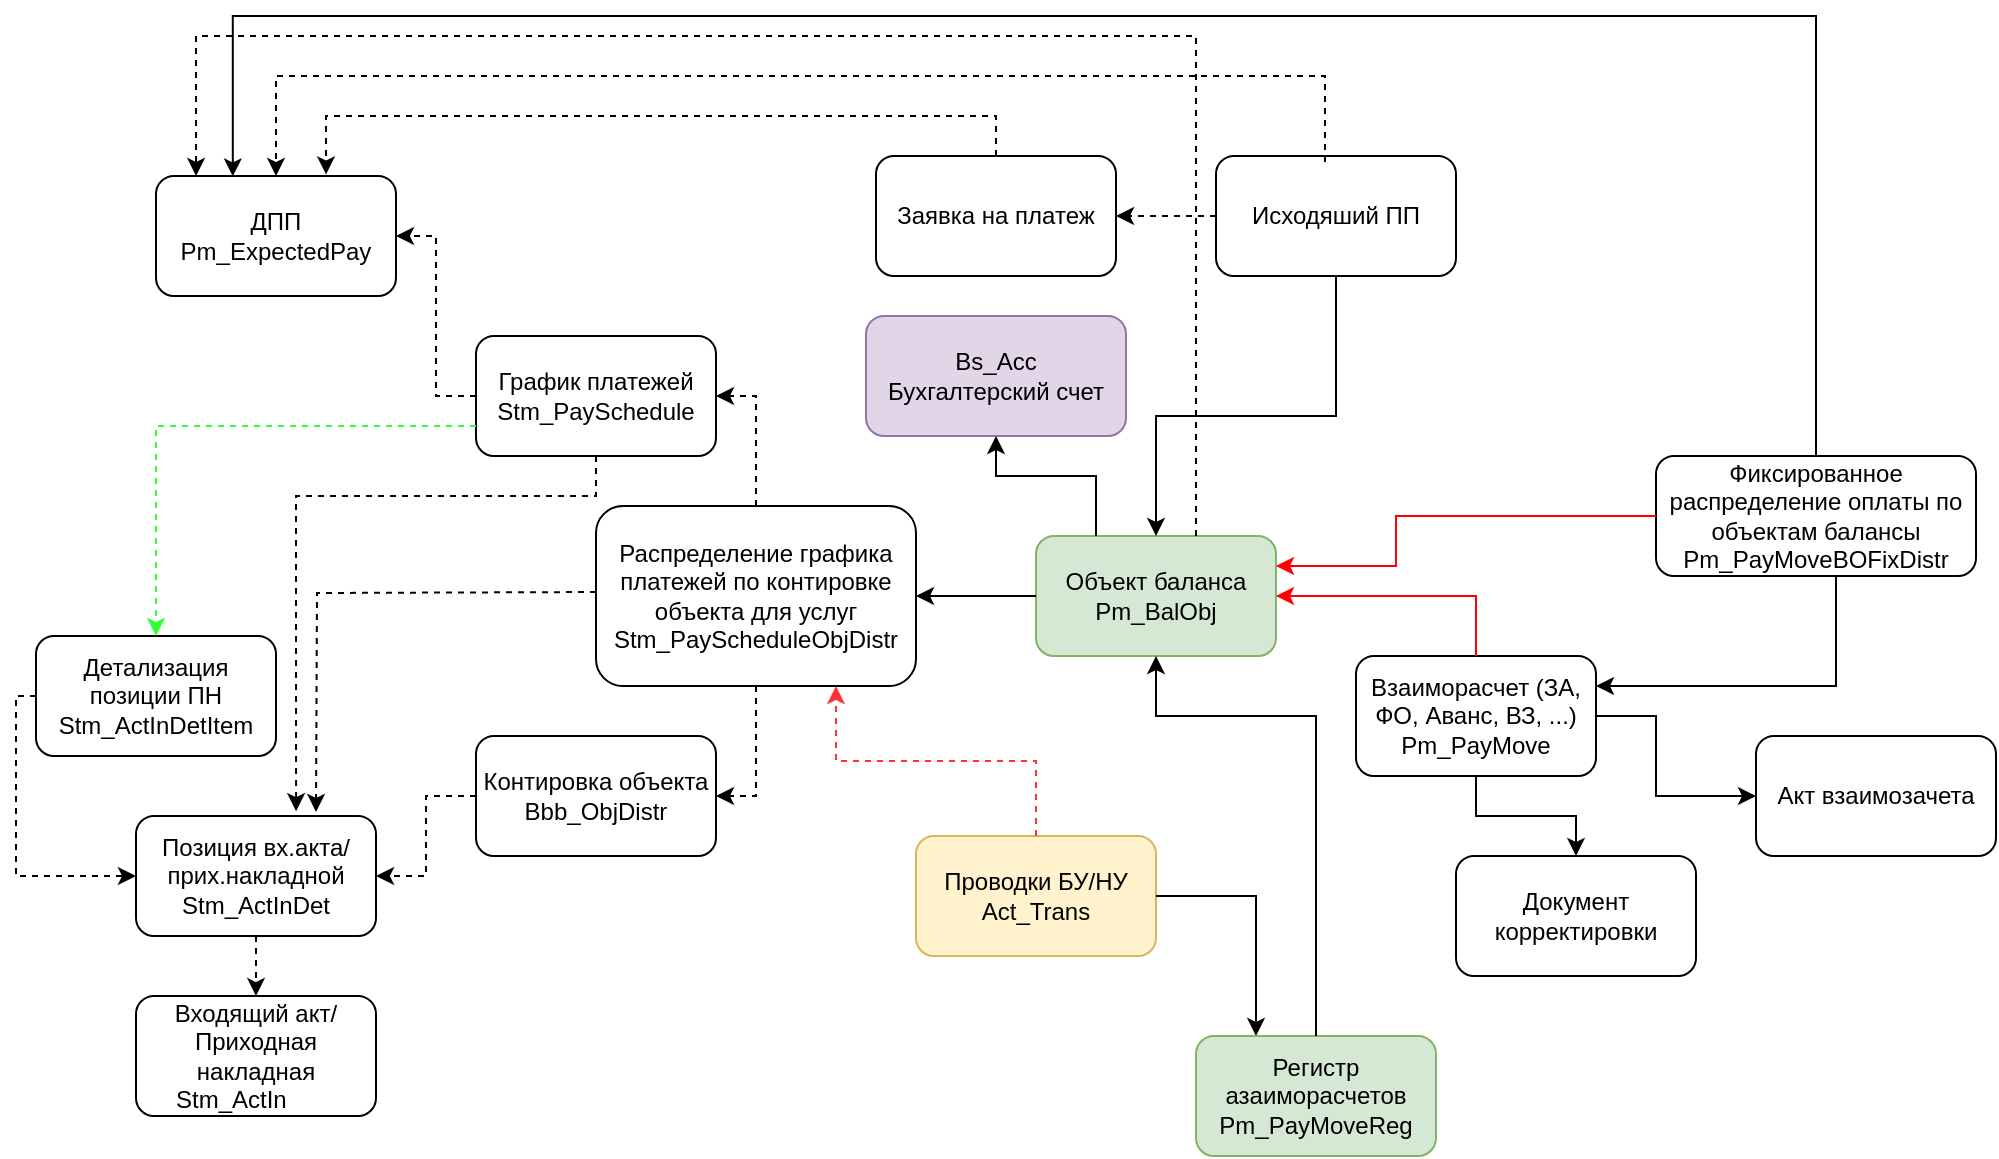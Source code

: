<mxfile version="24.7.17">
  <diagram name="Страница — 1" id="mMOBICxIkNKmUAw4Ev73">
    <mxGraphModel dx="1036" dy="606" grid="1" gridSize="10" guides="1" tooltips="1" connect="1" arrows="1" fold="1" page="1" pageScale="1" pageWidth="827" pageHeight="1169" math="0" shadow="0">
      <root>
        <mxCell id="0" />
        <mxCell id="1" parent="0" />
        <mxCell id="7bioH_nd2V7KPUp3CB42-1" value="ДПП&lt;div&gt;Pm_ExpectedPay&lt;/div&gt;" style="rounded=1;whiteSpace=wrap;html=1;" parent="1" vertex="1">
          <mxGeometry x="80" y="100" width="120" height="60" as="geometry" />
        </mxCell>
        <mxCell id="7bioH_nd2V7KPUp3CB42-7" style="edgeStyle=orthogonalEdgeStyle;rounded=0;orthogonalLoop=1;jettySize=auto;html=1;entryX=1;entryY=0.5;entryDx=0;entryDy=0;dashed=1;" parent="1" source="7bioH_nd2V7KPUp3CB42-2" target="7bioH_nd2V7KPUp3CB42-1" edge="1">
          <mxGeometry relative="1" as="geometry" />
        </mxCell>
        <mxCell id="7bioH_nd2V7KPUp3CB42-2" value="График платежей&lt;div&gt;Stm_PaySchedule&lt;/div&gt;" style="rounded=1;whiteSpace=wrap;html=1;" parent="1" vertex="1">
          <mxGeometry x="240" y="180" width="120" height="60" as="geometry" />
        </mxCell>
        <mxCell id="7bioH_nd2V7KPUp3CB42-8" style="edgeStyle=orthogonalEdgeStyle;rounded=0;orthogonalLoop=1;jettySize=auto;html=1;entryX=1;entryY=0.5;entryDx=0;entryDy=0;dashed=1;" parent="1" source="7bioH_nd2V7KPUp3CB42-3" target="7bioH_nd2V7KPUp3CB42-2" edge="1">
          <mxGeometry relative="1" as="geometry" />
        </mxCell>
        <mxCell id="7bioH_nd2V7KPUp3CB42-10" style="edgeStyle=orthogonalEdgeStyle;rounded=0;orthogonalLoop=1;jettySize=auto;html=1;entryX=1;entryY=0.5;entryDx=0;entryDy=0;dashed=1;" parent="1" source="7bioH_nd2V7KPUp3CB42-3" target="7bioH_nd2V7KPUp3CB42-4" edge="1">
          <mxGeometry relative="1" as="geometry" />
        </mxCell>
        <mxCell id="7bioH_nd2V7KPUp3CB42-3" value="Распределение графика платежей по контировке объекта для услуг&lt;div&gt;Stm_PayScheduleObjDistr&lt;/div&gt;" style="rounded=1;whiteSpace=wrap;html=1;" parent="1" vertex="1">
          <mxGeometry x="300" y="265" width="160" height="90" as="geometry" />
        </mxCell>
        <mxCell id="7bioH_nd2V7KPUp3CB42-4" value="Контировка объекта&lt;div&gt;Bbb_ObjDistr&lt;/div&gt;" style="rounded=1;whiteSpace=wrap;html=1;" parent="1" vertex="1">
          <mxGeometry x="240" y="380" width="120" height="60" as="geometry" />
        </mxCell>
        <mxCell id="7bioH_nd2V7KPUp3CB42-5" value="Объект баланса&lt;div&gt;Pm_BalObj&lt;/div&gt;" style="rounded=1;whiteSpace=wrap;html=1;fillColor=#d5e8d4;strokeColor=#82b366;" parent="1" vertex="1">
          <mxGeometry x="520" y="280" width="120" height="60" as="geometry" />
        </mxCell>
        <mxCell id="jbhbq6dylC6eMSWyse1I-1" value="Позиция вх.акта/прих.накладной&lt;div&gt;Stm_ActInDet&lt;/div&gt;" style="rounded=1;whiteSpace=wrap;html=1;" parent="1" vertex="1">
          <mxGeometry x="70" y="420" width="120" height="60" as="geometry" />
        </mxCell>
        <mxCell id="jbhbq6dylC6eMSWyse1I-2" value="Входящий акт/ Приходная накладная&lt;div&gt;Stm_ActIn&lt;span style=&quot;white-space: pre;&quot;&gt;&#x9;&lt;/span&gt;&lt;/div&gt;" style="rounded=1;whiteSpace=wrap;html=1;" parent="1" vertex="1">
          <mxGeometry x="70" y="510" width="120" height="60" as="geometry" />
        </mxCell>
        <mxCell id="jbhbq6dylC6eMSWyse1I-5" style="edgeStyle=orthogonalEdgeStyle;rounded=0;orthogonalLoop=1;jettySize=auto;html=1;dashed=1;exitX=0;exitY=0.5;exitDx=0;exitDy=0;entryX=1;entryY=0.5;entryDx=0;entryDy=0;" parent="1" source="7bioH_nd2V7KPUp3CB42-4" target="jbhbq6dylC6eMSWyse1I-1" edge="1">
          <mxGeometry relative="1" as="geometry">
            <mxPoint x="440" y="450" as="sourcePoint" />
            <mxPoint x="200" y="451" as="targetPoint" />
          </mxGeometry>
        </mxCell>
        <mxCell id="jbhbq6dylC6eMSWyse1I-6" style="edgeStyle=orthogonalEdgeStyle;rounded=0;orthogonalLoop=1;jettySize=auto;html=1;dashed=1;exitX=0.5;exitY=1;exitDx=0;exitDy=0;" parent="1" source="jbhbq6dylC6eMSWyse1I-1" edge="1">
          <mxGeometry relative="1" as="geometry">
            <mxPoint x="310" y="520" as="sourcePoint" />
            <mxPoint x="130" y="510" as="targetPoint" />
          </mxGeometry>
        </mxCell>
        <mxCell id="jbhbq6dylC6eMSWyse1I-9" value="Взаиморасчет (ЗА, ФО, Аванс, ВЗ, ...)&lt;br&gt;&lt;div&gt;Pm_PayMove&lt;/div&gt;" style="rounded=1;whiteSpace=wrap;html=1;" parent="1" vertex="1">
          <mxGeometry x="680" y="340" width="120" height="60" as="geometry" />
        </mxCell>
        <mxCell id="jbhbq6dylC6eMSWyse1I-10" style="edgeStyle=orthogonalEdgeStyle;rounded=0;orthogonalLoop=1;jettySize=auto;html=1;entryX=1;entryY=0.5;entryDx=0;entryDy=0;exitX=0;exitY=0.5;exitDx=0;exitDy=0;" parent="1" source="7bioH_nd2V7KPUp3CB42-5" target="7bioH_nd2V7KPUp3CB42-3" edge="1">
          <mxGeometry relative="1" as="geometry">
            <mxPoint x="700" y="110" as="sourcePoint" />
            <mxPoint x="350" y="-110" as="targetPoint" />
            <Array as="points">
              <mxPoint x="520" y="310" />
              <mxPoint x="520" y="310" />
            </Array>
          </mxGeometry>
        </mxCell>
        <mxCell id="jbhbq6dylC6eMSWyse1I-11" value="Проводки БУ/НУ&lt;br&gt;&lt;div&gt;Асt_Trans&lt;/div&gt;" style="rounded=1;whiteSpace=wrap;html=1;fillColor=#fff2cc;strokeColor=#d6b656;" parent="1" vertex="1">
          <mxGeometry x="460" y="430" width="120" height="60" as="geometry" />
        </mxCell>
        <mxCell id="jbhbq6dylC6eMSWyse1I-12" style="edgeStyle=orthogonalEdgeStyle;rounded=0;orthogonalLoop=1;jettySize=auto;html=1;entryX=0.75;entryY=1;entryDx=0;entryDy=0;dashed=1;exitX=0.5;exitY=0;exitDx=0;exitDy=0;strokeColor=#FF3333;" parent="1" source="jbhbq6dylC6eMSWyse1I-11" target="7bioH_nd2V7KPUp3CB42-3" edge="1">
          <mxGeometry relative="1" as="geometry">
            <mxPoint x="440" y="450" as="sourcePoint" />
            <mxPoint x="480" y="475" as="targetPoint" />
          </mxGeometry>
        </mxCell>
        <mxCell id="jbhbq6dylC6eMSWyse1I-13" style="edgeStyle=orthogonalEdgeStyle;rounded=0;orthogonalLoop=1;jettySize=auto;html=1;exitX=1;exitY=0.5;exitDx=0;exitDy=0;entryX=0.25;entryY=0;entryDx=0;entryDy=0;" parent="1" source="jbhbq6dylC6eMSWyse1I-11" target="jbhbq6dylC6eMSWyse1I-42" edge="1">
          <mxGeometry relative="1" as="geometry">
            <mxPoint x="580" y="575" as="sourcePoint" />
            <mxPoint x="560" y="470" as="targetPoint" />
          </mxGeometry>
        </mxCell>
        <mxCell id="jbhbq6dylC6eMSWyse1I-14" style="edgeStyle=orthogonalEdgeStyle;rounded=0;orthogonalLoop=1;jettySize=auto;html=1;entryX=1;entryY=0.5;entryDx=0;entryDy=0;exitX=0.5;exitY=0;exitDx=0;exitDy=0;strokeColor=#FF0000;" parent="1" source="jbhbq6dylC6eMSWyse1I-9" target="7bioH_nd2V7KPUp3CB42-5" edge="1">
          <mxGeometry relative="1" as="geometry">
            <mxPoint x="780" y="250" as="sourcePoint" />
            <mxPoint x="720" y="250" as="targetPoint" />
            <Array as="points">
              <mxPoint x="740" y="310" />
            </Array>
          </mxGeometry>
        </mxCell>
        <mxCell id="jbhbq6dylC6eMSWyse1I-15" value="Заявка на платеж" style="rounded=1;whiteSpace=wrap;html=1;" parent="1" vertex="1">
          <mxGeometry x="440" y="90" width="120" height="60" as="geometry" />
        </mxCell>
        <mxCell id="jbhbq6dylC6eMSWyse1I-16" value="Исходяший ПП" style="rounded=1;whiteSpace=wrap;html=1;" parent="1" vertex="1">
          <mxGeometry x="610" y="90" width="120" height="60" as="geometry" />
        </mxCell>
        <mxCell id="jbhbq6dylC6eMSWyse1I-17" style="edgeStyle=orthogonalEdgeStyle;rounded=0;orthogonalLoop=1;jettySize=auto;html=1;entryX=0.5;entryY=0;entryDx=0;entryDy=0;exitX=0.5;exitY=1;exitDx=0;exitDy=0;" parent="1" source="jbhbq6dylC6eMSWyse1I-16" target="7bioH_nd2V7KPUp3CB42-5" edge="1">
          <mxGeometry relative="1" as="geometry">
            <mxPoint x="670" y="160" as="sourcePoint" />
            <mxPoint x="680" y="220" as="targetPoint" />
            <Array as="points">
              <mxPoint x="670" y="220" />
              <mxPoint x="580" y="220" />
            </Array>
          </mxGeometry>
        </mxCell>
        <mxCell id="jbhbq6dylC6eMSWyse1I-19" style="edgeStyle=orthogonalEdgeStyle;rounded=0;orthogonalLoop=1;jettySize=auto;html=1;entryX=0.712;entryY=-0.014;entryDx=0;entryDy=0;dashed=1;entryPerimeter=0;exitX=0.5;exitY=0;exitDx=0;exitDy=0;" parent="1" source="jbhbq6dylC6eMSWyse1I-15" target="7bioH_nd2V7KPUp3CB42-1" edge="1">
          <mxGeometry relative="1" as="geometry">
            <mxPoint x="450" y="175" as="sourcePoint" />
            <mxPoint x="430" y="120" as="targetPoint" />
            <Array as="points">
              <mxPoint x="500" y="70" />
              <mxPoint x="165" y="70" />
              <mxPoint x="165" y="99" />
            </Array>
          </mxGeometry>
        </mxCell>
        <mxCell id="jbhbq6dylC6eMSWyse1I-21" style="edgeStyle=orthogonalEdgeStyle;rounded=0;orthogonalLoop=1;jettySize=auto;html=1;dashed=1;exitX=0.454;exitY=0.05;exitDx=0;exitDy=0;exitPerimeter=0;entryX=0.5;entryY=0;entryDx=0;entryDy=0;" parent="1" source="jbhbq6dylC6eMSWyse1I-16" target="7bioH_nd2V7KPUp3CB42-1" edge="1">
          <mxGeometry relative="1" as="geometry">
            <mxPoint x="1009" y="100" as="sourcePoint" />
            <mxPoint x="130" y="90" as="targetPoint" />
            <Array as="points">
              <mxPoint x="665" y="50" />
              <mxPoint x="140" y="50" />
            </Array>
          </mxGeometry>
        </mxCell>
        <mxCell id="jbhbq6dylC6eMSWyse1I-22" style="edgeStyle=orthogonalEdgeStyle;rounded=0;orthogonalLoop=1;jettySize=auto;html=1;entryX=1;entryY=0.5;entryDx=0;entryDy=0;dashed=1;exitX=0;exitY=0.5;exitDx=0;exitDy=0;" parent="1" source="jbhbq6dylC6eMSWyse1I-16" target="jbhbq6dylC6eMSWyse1I-15" edge="1">
          <mxGeometry relative="1" as="geometry">
            <mxPoint x="520" y="225" as="sourcePoint" />
            <mxPoint x="500" y="170" as="targetPoint" />
          </mxGeometry>
        </mxCell>
        <mxCell id="jbhbq6dylC6eMSWyse1I-30" value="Документ корректировки" style="rounded=1;whiteSpace=wrap;html=1;" parent="1" vertex="1">
          <mxGeometry x="730" y="440" width="120" height="60" as="geometry" />
        </mxCell>
        <mxCell id="jbhbq6dylC6eMSWyse1I-31" style="edgeStyle=orthogonalEdgeStyle;rounded=0;orthogonalLoop=1;jettySize=auto;html=1;entryX=0.5;entryY=0;entryDx=0;entryDy=0;" parent="1" source="jbhbq6dylC6eMSWyse1I-9" target="jbhbq6dylC6eMSWyse1I-30" edge="1">
          <mxGeometry relative="1" as="geometry">
            <mxPoint x="950" y="400" as="sourcePoint" />
            <mxPoint x="850" y="370" as="targetPoint" />
            <Array as="points">
              <mxPoint x="740" y="420" />
              <mxPoint x="790" y="420" />
            </Array>
          </mxGeometry>
        </mxCell>
        <mxCell id="jbhbq6dylC6eMSWyse1I-32" value="Акт взаимозачета" style="rounded=1;whiteSpace=wrap;html=1;" parent="1" vertex="1">
          <mxGeometry x="880" y="380" width="120" height="60" as="geometry" />
        </mxCell>
        <mxCell id="jbhbq6dylC6eMSWyse1I-33" style="edgeStyle=orthogonalEdgeStyle;rounded=0;orthogonalLoop=1;jettySize=auto;html=1;entryX=0;entryY=0.5;entryDx=0;entryDy=0;exitX=1;exitY=0.5;exitDx=0;exitDy=0;" parent="1" source="jbhbq6dylC6eMSWyse1I-9" target="jbhbq6dylC6eMSWyse1I-32" edge="1">
          <mxGeometry relative="1" as="geometry">
            <mxPoint x="940" y="340" as="sourcePoint" />
            <mxPoint x="990" y="380" as="targetPoint" />
            <Array as="points">
              <mxPoint x="830" y="370" />
              <mxPoint x="830" y="410" />
            </Array>
          </mxGeometry>
        </mxCell>
        <mxCell id="jbhbq6dylC6eMSWyse1I-34" value="Детализация позиции ПН&lt;div&gt;Stm_ActInDetItem&lt;/div&gt;" style="rounded=1;whiteSpace=wrap;html=1;" parent="1" vertex="1">
          <mxGeometry x="20" y="330" width="120" height="60" as="geometry" />
        </mxCell>
        <mxCell id="jbhbq6dylC6eMSWyse1I-35" style="edgeStyle=orthogonalEdgeStyle;rounded=0;orthogonalLoop=1;jettySize=auto;html=1;dashed=1;exitX=0;exitY=0.5;exitDx=0;exitDy=0;entryX=0;entryY=0.5;entryDx=0;entryDy=0;" parent="1" source="jbhbq6dylC6eMSWyse1I-34" target="jbhbq6dylC6eMSWyse1I-1" edge="1">
          <mxGeometry relative="1" as="geometry">
            <mxPoint x="310" y="490" as="sourcePoint" />
            <mxPoint x="200" y="460" as="targetPoint" />
            <Array as="points">
              <mxPoint x="10" y="360" />
              <mxPoint x="10" y="450" />
            </Array>
          </mxGeometry>
        </mxCell>
        <mxCell id="jbhbq6dylC6eMSWyse1I-37" style="edgeStyle=orthogonalEdgeStyle;rounded=0;orthogonalLoop=1;jettySize=auto;html=1;dashed=1;exitX=0.5;exitY=1;exitDx=0;exitDy=0;entryX=0.667;entryY=-0.04;entryDx=0;entryDy=0;entryPerimeter=0;" parent="1" source="7bioH_nd2V7KPUp3CB42-2" target="jbhbq6dylC6eMSWyse1I-1" edge="1">
          <mxGeometry relative="1" as="geometry">
            <mxPoint x="220" y="380" as="sourcePoint" />
            <mxPoint x="180" y="300" as="targetPoint" />
            <Array as="points">
              <mxPoint x="300" y="260" />
              <mxPoint x="150" y="260" />
            </Array>
          </mxGeometry>
        </mxCell>
        <mxCell id="jbhbq6dylC6eMSWyse1I-39" value="Фиксированное распределение оплаты по объектам балансы&lt;br&gt;&lt;div&gt;Pm_PayMoveBOFixDistr&lt;/div&gt;" style="rounded=1;whiteSpace=wrap;html=1;" parent="1" vertex="1">
          <mxGeometry x="830" y="240" width="160" height="60" as="geometry" />
        </mxCell>
        <mxCell id="jbhbq6dylC6eMSWyse1I-40" style="edgeStyle=orthogonalEdgeStyle;rounded=0;orthogonalLoop=1;jettySize=auto;html=1;entryX=1;entryY=0.25;entryDx=0;entryDy=0;exitX=0.5;exitY=1;exitDx=0;exitDy=0;" parent="1" source="jbhbq6dylC6eMSWyse1I-39" target="jbhbq6dylC6eMSWyse1I-9" edge="1">
          <mxGeometry relative="1" as="geometry">
            <mxPoint x="950" y="200" as="sourcePoint" />
            <mxPoint x="1000" y="240" as="targetPoint" />
            <Array as="points">
              <mxPoint x="920" y="355" />
            </Array>
          </mxGeometry>
        </mxCell>
        <mxCell id="jbhbq6dylC6eMSWyse1I-41" style="edgeStyle=orthogonalEdgeStyle;rounded=0;orthogonalLoop=1;jettySize=auto;html=1;entryX=1;entryY=0.25;entryDx=0;entryDy=0;exitX=0;exitY=0.5;exitDx=0;exitDy=0;strokeColor=#FF0000;" parent="1" source="jbhbq6dylC6eMSWyse1I-39" target="7bioH_nd2V7KPUp3CB42-5" edge="1">
          <mxGeometry relative="1" as="geometry">
            <mxPoint x="820" y="290" as="sourcePoint" />
            <mxPoint x="720" y="260" as="targetPoint" />
            <Array as="points">
              <mxPoint x="700" y="270" />
              <mxPoint x="700" y="295" />
            </Array>
          </mxGeometry>
        </mxCell>
        <mxCell id="jbhbq6dylC6eMSWyse1I-42" value="Регистр азаиморасчетов&lt;div&gt;Pm_PayMoveReg&lt;/div&gt;" style="rounded=1;whiteSpace=wrap;html=1;fillColor=#d5e8d4;strokeColor=#82b366;" parent="1" vertex="1">
          <mxGeometry x="600" y="530" width="120" height="60" as="geometry" />
        </mxCell>
        <mxCell id="jbhbq6dylC6eMSWyse1I-44" style="edgeStyle=orthogonalEdgeStyle;rounded=0;orthogonalLoop=1;jettySize=auto;html=1;exitX=0.5;exitY=0;exitDx=0;exitDy=0;entryX=0.32;entryY=0.003;entryDx=0;entryDy=0;entryPerimeter=0;" parent="1" source="jbhbq6dylC6eMSWyse1I-39" target="7bioH_nd2V7KPUp3CB42-1" edge="1">
          <mxGeometry relative="1" as="geometry">
            <mxPoint x="1377" y="339" as="sourcePoint" />
            <mxPoint x="130" y="60" as="targetPoint" />
            <Array as="points">
              <mxPoint x="910" y="20" />
              <mxPoint x="118" y="20" />
            </Array>
          </mxGeometry>
        </mxCell>
        <mxCell id="jbhbq6dylC6eMSWyse1I-45" value="&lt;div&gt;Bs_Acc&lt;/div&gt;&lt;div&gt;Бухгалтерский счет&lt;/div&gt;" style="rounded=1;whiteSpace=wrap;html=1;fillColor=#e1d5e7;strokeColor=#9673a6;" parent="1" vertex="1">
          <mxGeometry x="435" y="170" width="130" height="60" as="geometry" />
        </mxCell>
        <mxCell id="jbhbq6dylC6eMSWyse1I-46" style="edgeStyle=orthogonalEdgeStyle;rounded=0;orthogonalLoop=1;jettySize=auto;html=1;entryX=0.5;entryY=1;entryDx=0;entryDy=0;exitX=0.25;exitY=0;exitDx=0;exitDy=0;" parent="1" source="7bioH_nd2V7KPUp3CB42-5" target="jbhbq6dylC6eMSWyse1I-45" edge="1">
          <mxGeometry relative="1" as="geometry">
            <mxPoint x="640" y="410" as="sourcePoint" />
            <mxPoint x="690" y="450" as="targetPoint" />
            <Array as="points">
              <mxPoint x="550" y="250" />
              <mxPoint x="500" y="250" />
            </Array>
          </mxGeometry>
        </mxCell>
        <mxCell id="9FFd7gmOQ-FON3ouPG9q-2" style="edgeStyle=orthogonalEdgeStyle;rounded=0;orthogonalLoop=1;jettySize=auto;html=1;dashed=1;exitX=0;exitY=0.75;exitDx=0;exitDy=0;entryX=0.5;entryY=0;entryDx=0;entryDy=0;strokeColor=#33FF33;" parent="1" source="7bioH_nd2V7KPUp3CB42-2" target="jbhbq6dylC6eMSWyse1I-34" edge="1">
          <mxGeometry relative="1" as="geometry">
            <mxPoint x="380" y="280" as="sourcePoint" />
            <mxPoint x="210" y="460" as="targetPoint" />
            <Array as="points">
              <mxPoint x="80" y="225" />
            </Array>
          </mxGeometry>
        </mxCell>
        <mxCell id="9FFd7gmOQ-FON3ouPG9q-3" style="edgeStyle=orthogonalEdgeStyle;rounded=0;orthogonalLoop=1;jettySize=auto;html=1;entryX=0.75;entryY=0;entryDx=0;entryDy=0;dashed=1;exitX=0;exitY=0.5;exitDx=0;exitDy=0;" parent="1" edge="1">
          <mxGeometry relative="1" as="geometry">
            <mxPoint x="300" y="308.0" as="sourcePoint" />
            <mxPoint x="160" y="418.0" as="targetPoint" />
          </mxGeometry>
        </mxCell>
        <mxCell id="9FFd7gmOQ-FON3ouPG9q-4" style="edgeStyle=orthogonalEdgeStyle;rounded=0;orthogonalLoop=1;jettySize=auto;html=1;entryX=0.5;entryY=1;entryDx=0;entryDy=0;exitX=0.5;exitY=0;exitDx=0;exitDy=0;" parent="1" source="jbhbq6dylC6eMSWyse1I-42" target="7bioH_nd2V7KPUp3CB42-5" edge="1">
          <mxGeometry relative="1" as="geometry">
            <mxPoint x="690" y="470" as="sourcePoint" />
            <mxPoint x="630" y="470" as="targetPoint" />
            <Array as="points">
              <mxPoint x="660" y="370" />
              <mxPoint x="580" y="370" />
            </Array>
          </mxGeometry>
        </mxCell>
        <mxCell id="80YZjWOn6L-D7gpMRrAc-1" style="edgeStyle=orthogonalEdgeStyle;rounded=0;orthogonalLoop=1;jettySize=auto;html=1;entryX=0.167;entryY=0;entryDx=0;entryDy=0;entryPerimeter=0;dashed=1;" edge="1" parent="1" source="7bioH_nd2V7KPUp3CB42-5" target="7bioH_nd2V7KPUp3CB42-1">
          <mxGeometry relative="1" as="geometry">
            <Array as="points">
              <mxPoint x="600" y="30" />
              <mxPoint x="100" y="30" />
            </Array>
          </mxGeometry>
        </mxCell>
      </root>
    </mxGraphModel>
  </diagram>
</mxfile>
